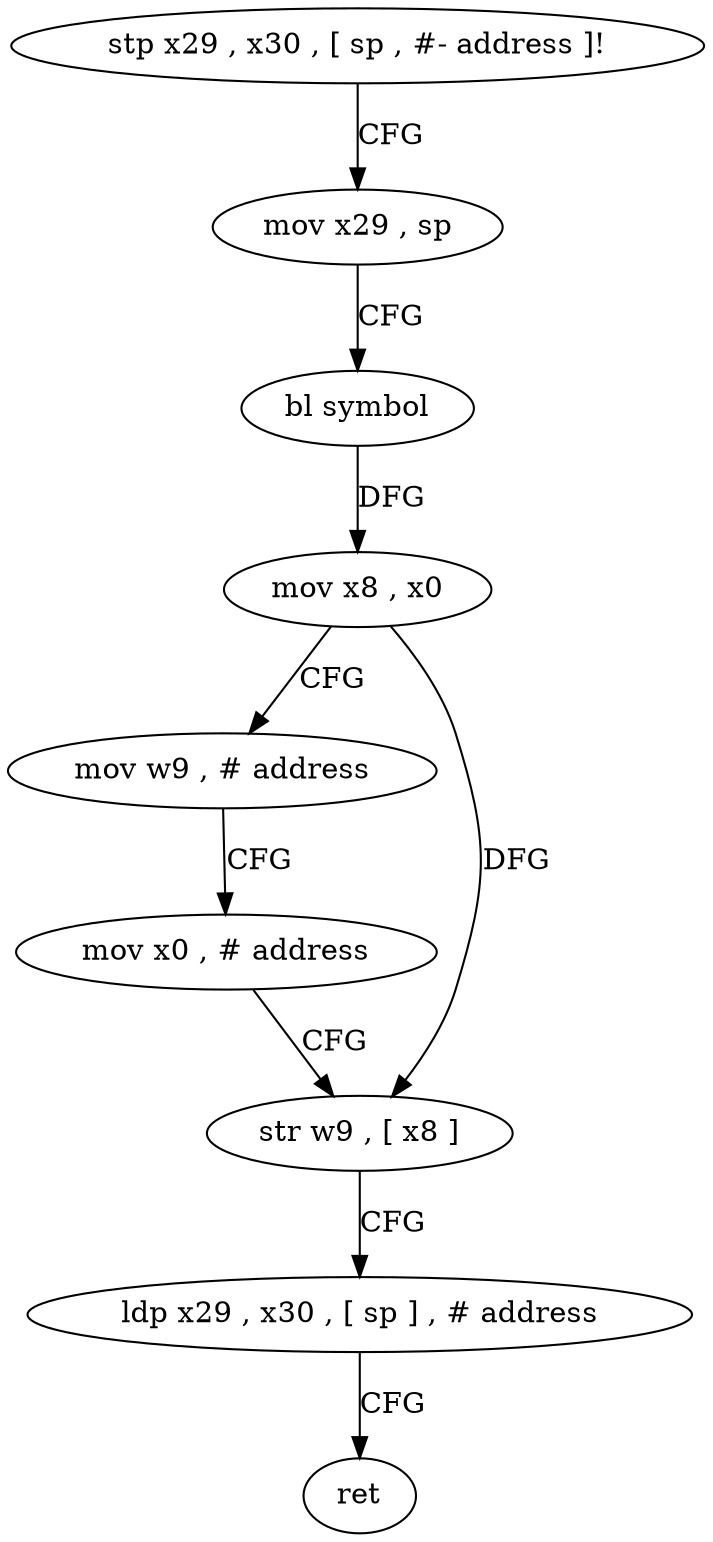 digraph "func" {
"4204888" [label = "stp x29 , x30 , [ sp , #- address ]!" ]
"4204892" [label = "mov x29 , sp" ]
"4204896" [label = "bl symbol" ]
"4204900" [label = "mov x8 , x0" ]
"4204904" [label = "mov w9 , # address" ]
"4204908" [label = "mov x0 , # address" ]
"4204912" [label = "str w9 , [ x8 ]" ]
"4204916" [label = "ldp x29 , x30 , [ sp ] , # address" ]
"4204920" [label = "ret" ]
"4204888" -> "4204892" [ label = "CFG" ]
"4204892" -> "4204896" [ label = "CFG" ]
"4204896" -> "4204900" [ label = "DFG" ]
"4204900" -> "4204904" [ label = "CFG" ]
"4204900" -> "4204912" [ label = "DFG" ]
"4204904" -> "4204908" [ label = "CFG" ]
"4204908" -> "4204912" [ label = "CFG" ]
"4204912" -> "4204916" [ label = "CFG" ]
"4204916" -> "4204920" [ label = "CFG" ]
}
